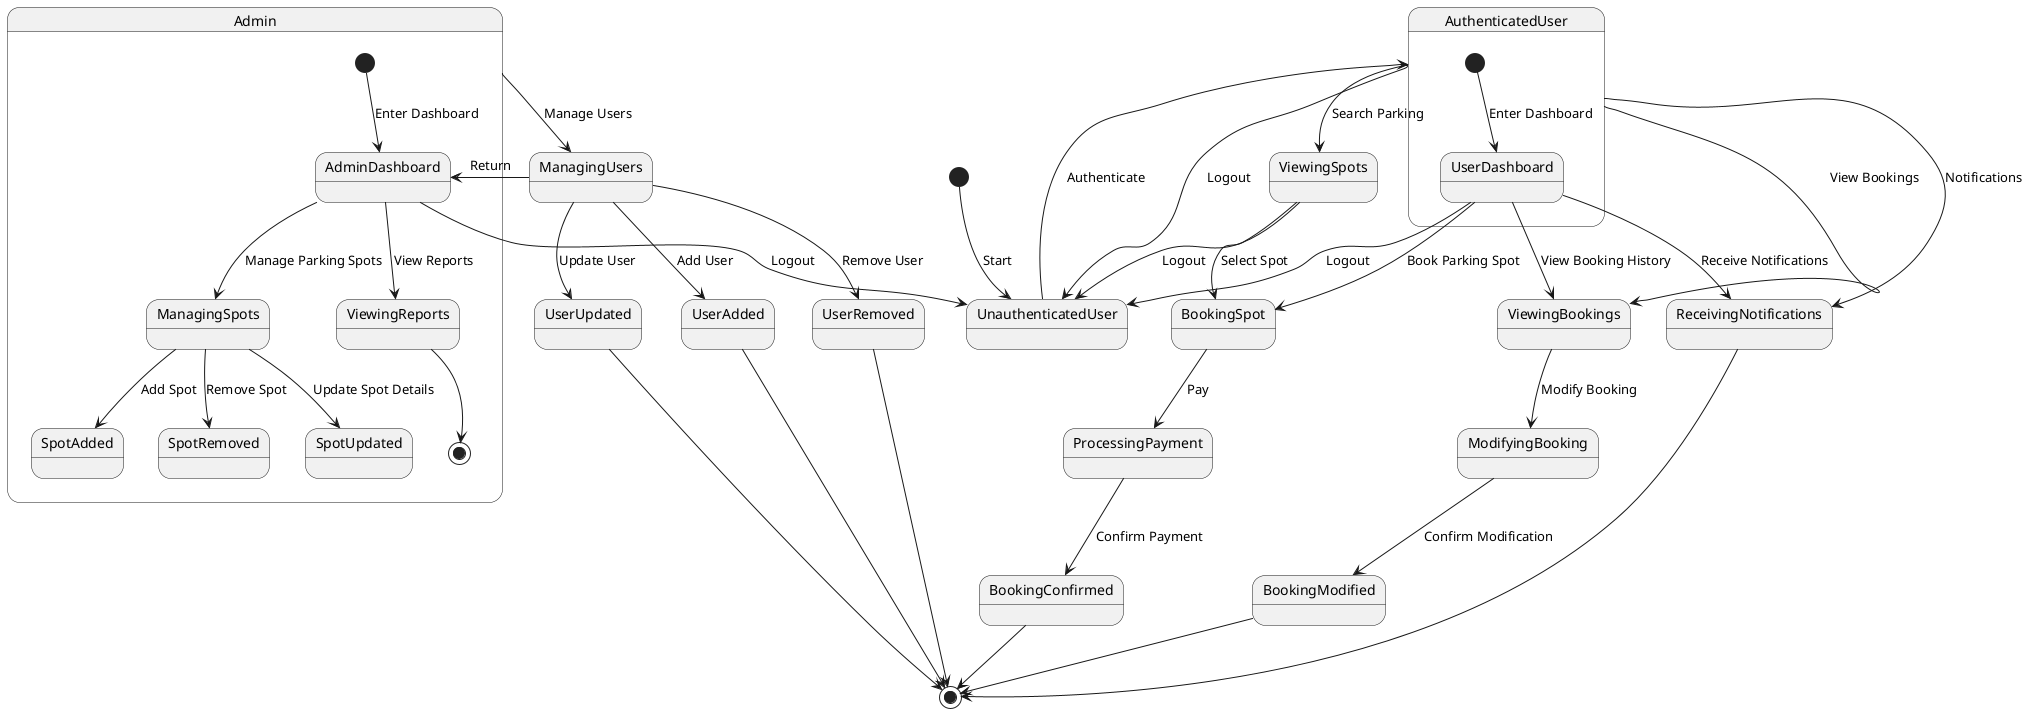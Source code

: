 @startuml
[*] --> UnauthenticatedUser: Start
UnauthenticatedUser --> AuthenticatedUser: Authenticate
AuthenticatedUser --> ViewingSpots: Search Parking
ViewingSpots --> BookingSpot: Select Spot
BookingSpot --> ProcessingPayment: Pay
ProcessingPayment --> BookingConfirmed: Confirm Payment
BookingConfirmed --> [*]

ViewingSpots --> UnauthenticatedUser: Logout
AuthenticatedUser --> UnauthenticatedUser: Logout

AuthenticatedUser --> ViewingBookings: View Bookings
ViewingBookings --> ModifyingBooking: Modify Booking
ModifyingBooking --> BookingModified: Confirm Modification
BookingModified --> [*]

AuthenticatedUser --> ReceivingNotifications: Notifications
ReceivingNotifications --> [*]

state AuthenticatedUser {
  [*] --> UserDashboard: Enter Dashboard
  UserDashboard --> BookingSpot: Book Parking Spot
  UserDashboard --> ViewingBookings: View Booking History
  UserDashboard --> ReceivingNotifications: Receive Notifications
  UserDashboard --> UnauthenticatedUser: Logout
}

state Admin {
  [*] --> AdminDashboard: Enter Dashboard
  AdminDashboard --> ManagingSpots: Manage Parking Spots
  ManagingSpots --> SpotAdded: Add Spot
  ManagingSpots --> SpotRemoved: Remove Spot
  ManagingSpots --> SpotUpdated: Update Spot Details
  AdminDashboard --> ViewingReports: View Reports
  ViewingReports --> [*]
  AdminDashboard --> UnauthenticatedUser: Logout
}

Admin --> ManagingUsers: Manage Users
ManagingUsers --> UserAdded: Add User
ManagingUsers --> UserRemoved: Remove User
ManagingUsers --> UserUpdated: Update User
ManagingUsers --> AdminDashboard: Return
UserAdded --> [*]
UserRemoved --> [*]
UserUpdated --> [*]

@enduml


